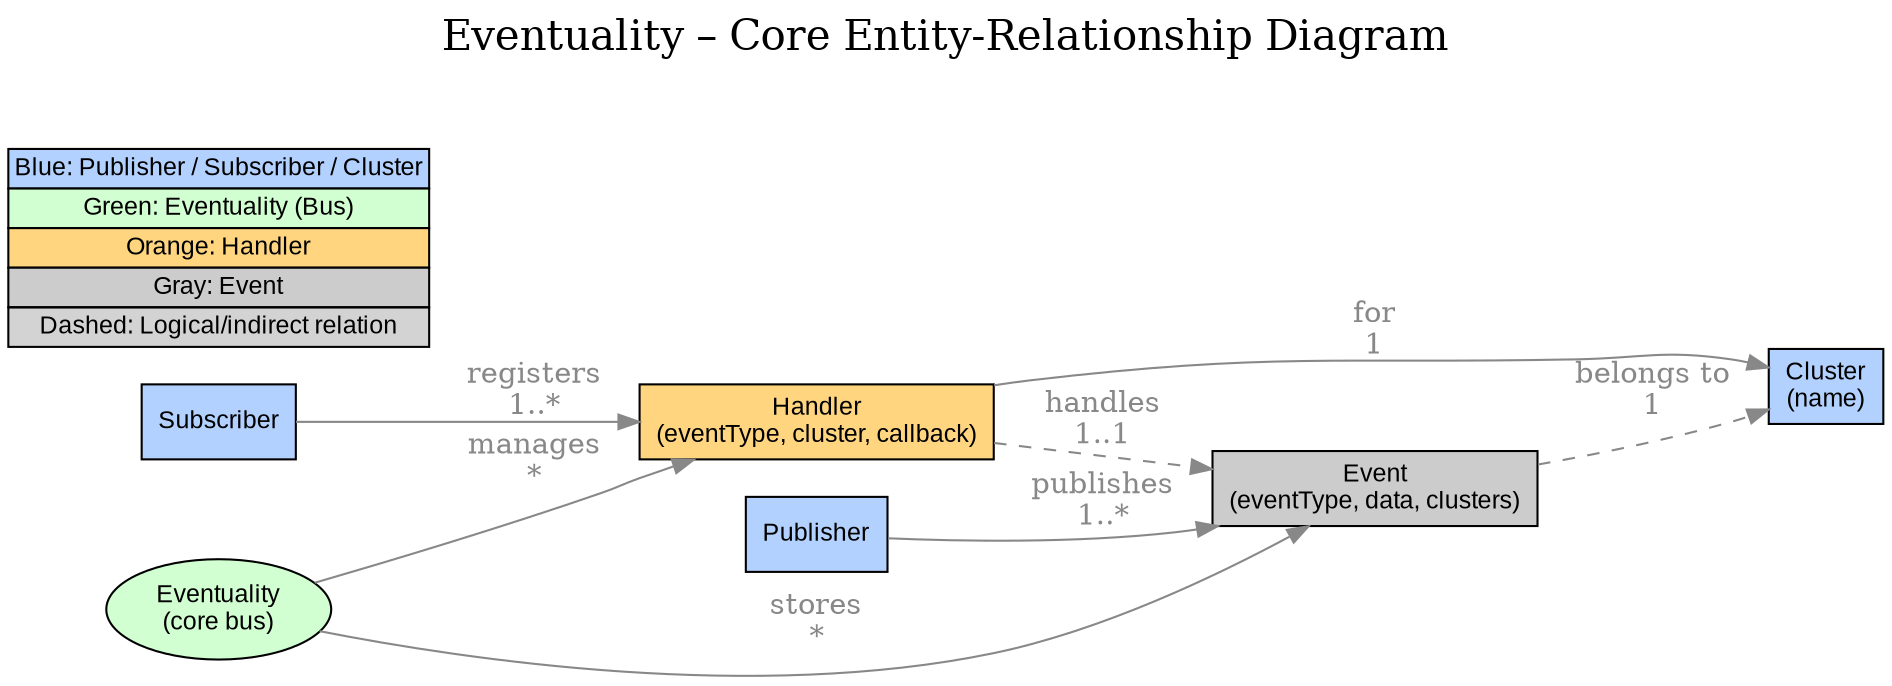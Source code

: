// Eventuality - Core Entity-Relationship Diagram (Style: documentation/diagrams.md)
digraph EventualityCoreER {
    label="Eventuality – Core Entity-Relationship Diagram"
    labelloc=top
    fontsize=20
    rankdir=LR
    node [fontname=Arial, fontsize=12, style=filled, shape=box]


    // Entidades principales con colores del sistema
    Eventuality [label="Eventuality\n(core bus)", fillcolor="#D1FFD1", shape=ellipse]
    Event [label="Event\n(eventType, data, clusters)", fillcolor="#CCCCCC"]
    Handler [label="Handler\n(eventType, cluster, callback)", fillcolor="#FFD580"]
    Cluster [label="Cluster\n(name)", fillcolor="#B3D1FF"]
    Subscriber [label="Subscriber", fillcolor="#B3D1FF"]
    Publisher [label="Publisher", fillcolor="#B3D1FF"]

    // Relaciones principales (nombres explícitos, flechas claras, cardinalidad)
    Subscriber -> Handler [label="registers\n1..*", color="#888888", fontcolor="#888888"]
    Publisher -> Event [label="publishes\n1..*", color="#888888", fontcolor="#888888"]
    Eventuality -> Handler [label="manages\n*", color="#888888", fontcolor="#888888"]
    Eventuality -> Event [label="stores\n*", color="#888888", fontcolor="#888888"]
    Handler -> Event [label="handles\n1..1", style=dashed, color="#888888", fontcolor="#888888"]
    Handler -> Cluster [label="for\n1", color="#888888", fontcolor="#888888"]
    Event -> Cluster [label="belongs to\n1", style=dashed, color="#888888", fontcolor="#888888"]

    // Leyenda compacta arriba a la derecha
    spacer [label="", shape=box, width=0.01, height=0.01, style=invis]
    legend [shape=none, margin=0, label=<
        <TABLE BORDER="0" CELLBORDER="1" CELLSPACING="0" CELLPADDING="2">
            <TR><TD BGCOLOR="#B3D1FF">Blue: Publisher / Subscriber / Cluster</TD></TR>
            <TR><TD BGCOLOR="#D1FFD1">Green: Eventuality (Bus)</TD></TR>
            <TR><TD BGCOLOR="#FFD580">Orange: Handler</TD></TR>
            <TR><TD BGCOLOR="#CCCCCC">Gray: Event</TD></TR>
            <TR><TD>Dashed: Logical/indirect relation</TD></TR>
        </TABLE>
    >]

    {rank=min; spacer -> legend [style=invis];}
}
